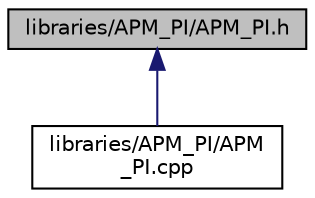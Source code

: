 digraph "libraries/APM_PI/APM_PI.h"
{
 // INTERACTIVE_SVG=YES
  edge [fontname="Helvetica",fontsize="10",labelfontname="Helvetica",labelfontsize="10"];
  node [fontname="Helvetica",fontsize="10",shape=record];
  Node1 [label="libraries/APM_PI/APM_PI.h",height=0.2,width=0.4,color="black", fillcolor="grey75", style="filled", fontcolor="black"];
  Node1 -> Node2 [dir="back",color="midnightblue",fontsize="10",style="solid",fontname="Helvetica"];
  Node2 [label="libraries/APM_PI/APM\l_PI.cpp",height=0.2,width=0.4,color="black", fillcolor="white", style="filled",URL="$APM__PI_8cpp.html"];
}

